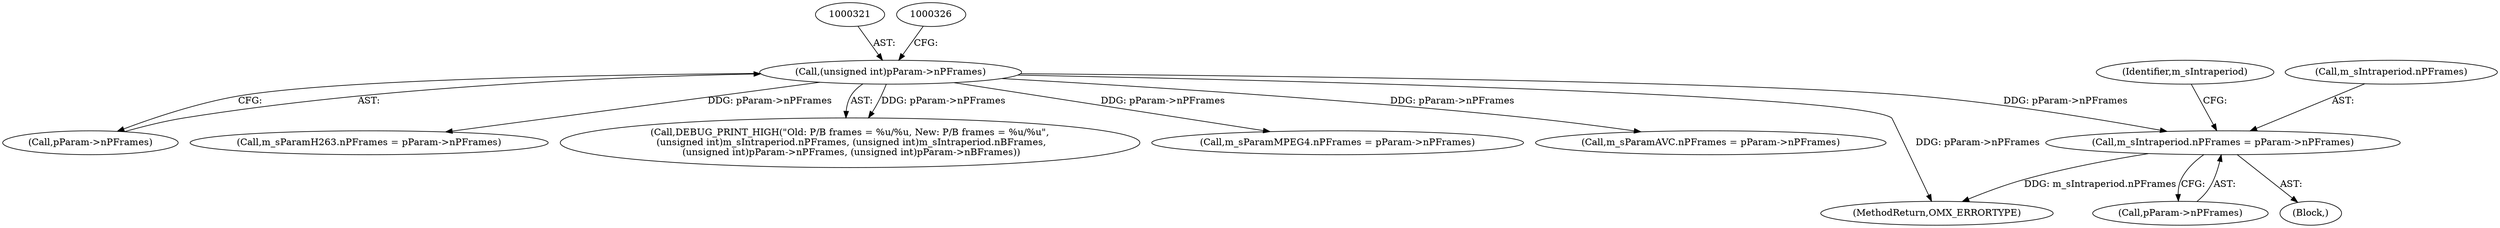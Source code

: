 digraph "0_Android_560ccdb509a7b86186fac0fce1b25bd9a3e6a6e8_6@pointer" {
"1000367" [label="(Call,m_sIntraperiod.nPFrames = pParam->nPFrames)"];
"1000320" [label="(Call,(unsigned int)pParam->nPFrames)"];
"1000296" [label="(Block,)"];
"1000982" [label="(MethodReturn,OMX_ERRORTYPE)"];
"1000376" [label="(Identifier,m_sIntraperiod)"];
"1000320" [label="(Call,(unsigned int)pParam->nPFrames)"];
"1000368" [label="(Call,m_sIntraperiod.nPFrames)"];
"1000322" [label="(Call,pParam->nPFrames)"];
"1000367" [label="(Call,m_sIntraperiod.nPFrames = pParam->nPFrames)"];
"1000429" [label="(Call,m_sParamH263.nPFrames = pParam->nPFrames)"];
"1000371" [label="(Call,pParam->nPFrames)"];
"1000308" [label="(Call,DEBUG_PRINT_HIGH(\"Old: P/B frames = %u/%u, New: P/B frames = %u/%u\",\n (unsigned int)m_sIntraperiod.nPFrames, (unsigned int)m_sIntraperiod.nBFrames,\n (unsigned int)pParam->nPFrames, (unsigned int)pParam->nBFrames))"];
"1000395" [label="(Call,m_sParamMPEG4.nPFrames = pParam->nPFrames)"];
"1000438" [label="(Call,m_sParamAVC.nPFrames = pParam->nPFrames)"];
"1000367" -> "1000296"  [label="AST: "];
"1000367" -> "1000371"  [label="CFG: "];
"1000368" -> "1000367"  [label="AST: "];
"1000371" -> "1000367"  [label="AST: "];
"1000376" -> "1000367"  [label="CFG: "];
"1000367" -> "1000982"  [label="DDG: m_sIntraperiod.nPFrames"];
"1000320" -> "1000367"  [label="DDG: pParam->nPFrames"];
"1000320" -> "1000308"  [label="AST: "];
"1000320" -> "1000322"  [label="CFG: "];
"1000321" -> "1000320"  [label="AST: "];
"1000322" -> "1000320"  [label="AST: "];
"1000326" -> "1000320"  [label="CFG: "];
"1000320" -> "1000982"  [label="DDG: pParam->nPFrames"];
"1000320" -> "1000308"  [label="DDG: pParam->nPFrames"];
"1000320" -> "1000395"  [label="DDG: pParam->nPFrames"];
"1000320" -> "1000429"  [label="DDG: pParam->nPFrames"];
"1000320" -> "1000438"  [label="DDG: pParam->nPFrames"];
}
